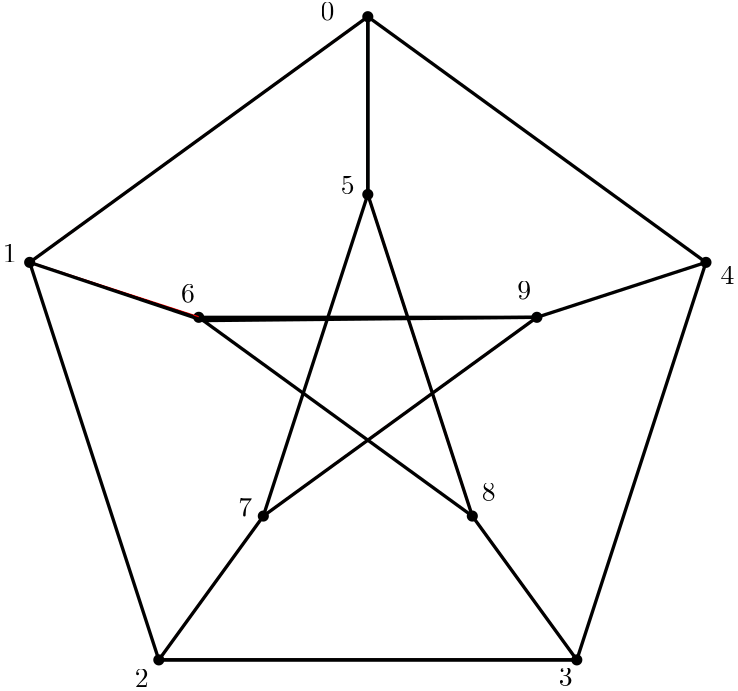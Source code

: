 <?xml version="1.0"?>
<!DOCTYPE ipe SYSTEM "ipe.dtd">
<ipe version="70005" creator="Ipe 7.1.4">
<info created="D:20140909192723" modified="D:20140910194929"/>
<ipestyle name="basic">
<symbol name="arrow/arc(spx)">
<path stroke="sym-stroke" fill="sym-stroke" pen="sym-pen">
0 0 m
-1 0.333 l
-1 -0.333 l
h
</path>
</symbol>
<symbol name="arrow/farc(spx)">
<path stroke="sym-stroke" fill="white" pen="sym-pen">
0 0 m
-1 0.333 l
-1 -0.333 l
h
</path>
</symbol>
<symbol name="mark/circle(sx)" transformations="translations">
<path fill="sym-stroke">
0.6 0 0 0.6 0 0 e
0.4 0 0 0.4 0 0 e
</path>
</symbol>
<symbol name="mark/disk(sx)" transformations="translations">
<path fill="sym-stroke">
0.6 0 0 0.6 0 0 e
</path>
</symbol>
<symbol name="mark/fdisk(sfx)" transformations="translations">
<group>
<path fill="sym-fill">
0.5 0 0 0.5 0 0 e
</path>
<path fill="sym-stroke" fillrule="eofill">
0.6 0 0 0.6 0 0 e
0.4 0 0 0.4 0 0 e
</path>
</group>
</symbol>
<symbol name="mark/box(sx)" transformations="translations">
<path fill="sym-stroke" fillrule="eofill">
-0.6 -0.6 m
0.6 -0.6 l
0.6 0.6 l
-0.6 0.6 l
h
-0.4 -0.4 m
0.4 -0.4 l
0.4 0.4 l
-0.4 0.4 l
h
</path>
</symbol>
<symbol name="mark/square(sx)" transformations="translations">
<path fill="sym-stroke">
-0.6 -0.6 m
0.6 -0.6 l
0.6 0.6 l
-0.6 0.6 l
h
</path>
</symbol>
<symbol name="mark/fsquare(sfx)" transformations="translations">
<group>
<path fill="sym-fill">
-0.5 -0.5 m
0.5 -0.5 l
0.5 0.5 l
-0.5 0.5 l
h
</path>
<path fill="sym-stroke" fillrule="eofill">
-0.6 -0.6 m
0.6 -0.6 l
0.6 0.6 l
-0.6 0.6 l
h
-0.4 -0.4 m
0.4 -0.4 l
0.4 0.4 l
-0.4 0.4 l
h
</path>
</group>
</symbol>
<symbol name="mark/cross(sx)" transformations="translations">
<group>
<path fill="sym-stroke">
-0.43 -0.57 m
0.57 0.43 l
0.43 0.57 l
-0.57 -0.43 l
h
</path>
<path fill="sym-stroke">
-0.43 0.57 m
0.57 -0.43 l
0.43 -0.57 l
-0.57 0.43 l
h
</path>
</group>
</symbol>
<symbol name="arrow/fnormal(spx)">
<path stroke="sym-stroke" fill="white" pen="sym-pen">
0 0 m
-1 0.333 l
-1 -0.333 l
h
</path>
</symbol>
<symbol name="arrow/pointed(spx)">
<path stroke="sym-stroke" fill="sym-stroke" pen="sym-pen">
0 0 m
-1 0.333 l
-0.8 0 l
-1 -0.333 l
h
</path>
</symbol>
<symbol name="arrow/fpointed(spx)">
<path stroke="sym-stroke" fill="white" pen="sym-pen">
0 0 m
-1 0.333 l
-0.8 0 l
-1 -0.333 l
h
</path>
</symbol>
<symbol name="arrow/linear(spx)">
<path stroke="sym-stroke" pen="sym-pen">
-1 0.333 m
0 0 l
-1 -0.333 l
</path>
</symbol>
<symbol name="arrow/fdouble(spx)">
<path stroke="sym-stroke" fill="white" pen="sym-pen">
0 0 m
-1 0.333 l
-1 -0.333 l
h
-1 0 m
-2 0.333 l
-2 -0.333 l
h
</path>
</symbol>
<symbol name="arrow/double(spx)">
<path stroke="sym-stroke" fill="sym-stroke" pen="sym-pen">
0 0 m
-1 0.333 l
-1 -0.333 l
h
-1 0 m
-2 0.333 l
-2 -0.333 l
h
</path>
</symbol>
<pen name="heavier" value="0.8"/>
<pen name="fat" value="1.2"/>
<pen name="ultrafat" value="2"/>
<symbolsize name="large" value="5"/>
<symbolsize name="small" value="2"/>
<symbolsize name="tiny" value="1.1"/>
<arrowsize name="large" value="10"/>
<arrowsize name="small" value="5"/>
<arrowsize name="tiny" value="3"/>
<color name="red" value="1 0 0"/>
<color name="green" value="0 1 0"/>
<color name="blue" value="0 0 1"/>
<color name="yellow" value="1 1 0"/>
<color name="orange" value="1 0.647 0"/>
<color name="gold" value="1 0.843 0"/>
<color name="purple" value="0.627 0.125 0.941"/>
<color name="gray" value="0.745"/>
<color name="brown" value="0.647 0.165 0.165"/>
<color name="navy" value="0 0 0.502"/>
<color name="pink" value="1 0.753 0.796"/>
<color name="seagreen" value="0.18 0.545 0.341"/>
<color name="turquoise" value="0.251 0.878 0.816"/>
<color name="violet" value="0.933 0.51 0.933"/>
<color name="darkblue" value="0 0 0.545"/>
<color name="darkcyan" value="0 0.545 0.545"/>
<color name="darkgray" value="0.663"/>
<color name="darkgreen" value="0 0.392 0"/>
<color name="darkmagenta" value="0.545 0 0.545"/>
<color name="darkorange" value="1 0.549 0"/>
<color name="darkred" value="0.545 0 0"/>
<color name="lightblue" value="0.678 0.847 0.902"/>
<color name="lightcyan" value="0.878 1 1"/>
<color name="lightgray" value="0.827"/>
<color name="lightgreen" value="0.565 0.933 0.565"/>
<color name="lightyellow" value="1 1 0.878"/>
<dashstyle name="dashed" value="[4] 0"/>
<dashstyle name="dotted" value="[1 3] 0"/>
<dashstyle name="dash dotted" value="[4 2 1 2] 0"/>
<dashstyle name="dash dot dotted" value="[4 2 1 2 1 2] 0"/>
<textsize name="large" value="\large"/>
<textsize name="Large" value="\Large"/>
<textsize name="LARGE" value="\LARGE"/>
<textsize name="huge" value="\huge"/>
<textsize name="Huge" value="\Huge"/>
<textsize name="small" value="\small"/>
<textsize name="footnote" value="\footnotesize"/>
<textsize name="tiny" value="\tiny"/>
<textstyle name="center" begin="\begin{center}" end="\end{center}"/>
<textstyle name="itemize" begin="\begin{itemize}" end="\end{itemize}"/>
<textstyle name="item" begin="\begin{itemize}\item{}" end="\end{itemize}"/>
<gridsize name="4 pts" value="4"/>
<gridsize name="8 pts (~3 mm)" value="8"/>
<gridsize name="16 pts (~6 mm)" value="16"/>
<gridsize name="32 pts (~12 mm)" value="32"/>
<gridsize name="10 pts (~3.5 mm)" value="10"/>
<gridsize name="20 pts (~7 mm)" value="20"/>
<gridsize name="14 pts (~5 mm)" value="14"/>
<gridsize name="28 pts (~10 mm)" value="28"/>
<gridsize name="56 pts (~20 mm)" value="56"/>
<anglesize name="90 deg" value="90"/>
<anglesize name="60 deg" value="60"/>
<anglesize name="45 deg" value="45"/>
<anglesize name="30 deg" value="30"/>
<anglesize name="22.5 deg" value="22.5"/>
<tiling name="falling" angle="-60" step="4" width="1"/>
<tiling name="rising" angle="30" step="4" width="1"/>
</ipestyle>
<page>
<layer name="alpha"/>
<view layers="alpha" active="alpha"/>
<path layer="alpha" matrix="0 1 -1 0 768 256" stroke="black">
384 512 m
295.554 633.735 l
152.446 587.237 l
152.446 436.763 l
295.554 390.265 l
h
</path>
<path stroke="black">
218.382 460.223 m
316.868 531.777 l
195.132 531.777 l
293.618 460.223 l
256 576 l
218.382 460.223 l
</path>
<path stroke="black">
256 640 m
256 576 l
</path>
<path stroke="black">
377.735 551.554 m
316.868 531.777 l
</path>
<path stroke="black">
331.237 408.446 m
293.618 460.223 l
</path>
<path stroke="red">
218.382 460.223 m
180.763 408.446 l
</path>
<path stroke="black">
195.132 531.777 m
134.265 551.554 l
</path>
<path fill="black">
2 0 0 2 256 640 e
</path>
<path matrix="1 0 0 1 60.8676 -108.223" fill="black">
2 0 0 2 256 640 e
</path>
<path matrix="1 0 0 1 0 -64" fill="black">
2 0 0 2 256 640 e
</path>
<path matrix="1 0 0 1 -60.8676 -108.223" fill="black">
2 0 0 2 256 640 e
</path>
<path matrix="1 0 0 1 -37.6183 -179.777" fill="black">
2 0 0 2 256 640 e
</path>
<path matrix="1 0 0 1 37.6183 -179.777" fill="black">
2 0 0 2 256 640 e
</path>
<path matrix="1 0 0 1 75.2365 -231.554" fill="black">
2 0 0 2 256 640 e
</path>
<path matrix="1 0 0 1 121.735 -88.4458" fill="black">
2 0 0 2 256 640 e
</path>
<path matrix="1 0 0 1 -121.735 -88.4458" fill="black">
2 0 0 2 256 640 e
</path>
<path matrix="1 0 0 1 -75.2365 -231.554" fill="black">
2 0 0 2 256 640 e
</path>
<text transformations="translations" pos="238.974 638.589" stroke="black" type="label" valign="baseline">0</text>
<text transformations="translations" pos="124.587 551.543" stroke="black" type="label" valign="baseline">1</text>
<text matrix="1 0 0 1 -2.731 -4.55166" transformations="translations" pos="174.806 403.119" stroke="black" type="label" valign="baseline">2</text>
<text matrix="1 0 0 1 -1.82066 -1.82066" transformations="translations" pos="326.578 400.887" stroke="black" type="label" valign="baseline">3</text>
<text transformations="translations" pos="382.934 543.731" stroke="black" type="label" valign="baseline">4</text>
<text transformations="translations" pos="246.228 576.094" stroke="black" type="label" valign="baseline">5</text>
<text transformations="translations" pos="188.755 537.035" stroke="black" type="label" valign="baseline">6</text>
<text transformations="translations" pos="209.401 460.033" stroke="black" type="label" valign="baseline">7</text>
<text transformations="translations" pos="297.005 465.613" stroke="black" type="label" valign="baseline">8</text>
<text transformations="translations" pos="309.838 538.151" stroke="black" type="label" valign="baseline">9</text>
<path stroke="red">
218.382 460.223 m
316.868 531.777 l
195.132 531.777 l
134.265 551.554 l
256 640 l
256 576 l
293.618 460.223 l
331.237 408.446 l
180.763 408.446 l
</path>
<path stroke="red" pen="heavier">
180.763 408.446 m
218.382 460.223 l
316.868 531.777 l
195.132 531.777 l
134.265 551.554 l
256 640 l
256 576 l
293.618 460.223 l
331.237 408.446 l
180.763 408.446 l
</path>
<path stroke="black">
193.23 532.395 m
134.265 551.554 l
</path>
<path stroke="black" pen="fat">
196.75 530.601 m
134.265 551.554 l
256 640 l
256 576 l
293.618 460.223 l
331.237 408.446 l
180.763 408.446 l
218.382 460.223 l
316.868 531.777 l
195.132 531.777 l
</path>
<path stroke="black" pen="fat">
134.265 551.554 m
180.763 408.446 l
331.237 408.446 l
377.735 551.554 l
256 640 l
256 576 l
218.382 460.223 l
218.382 460.223 l
</path>
<path stroke="black" pen="fat">
293.618 460.223 m
196.75 530.601 l
316.868 531.777 l
377.735 551.554 l
377.735 551.554 l
</path>
</page>
</ipe>
